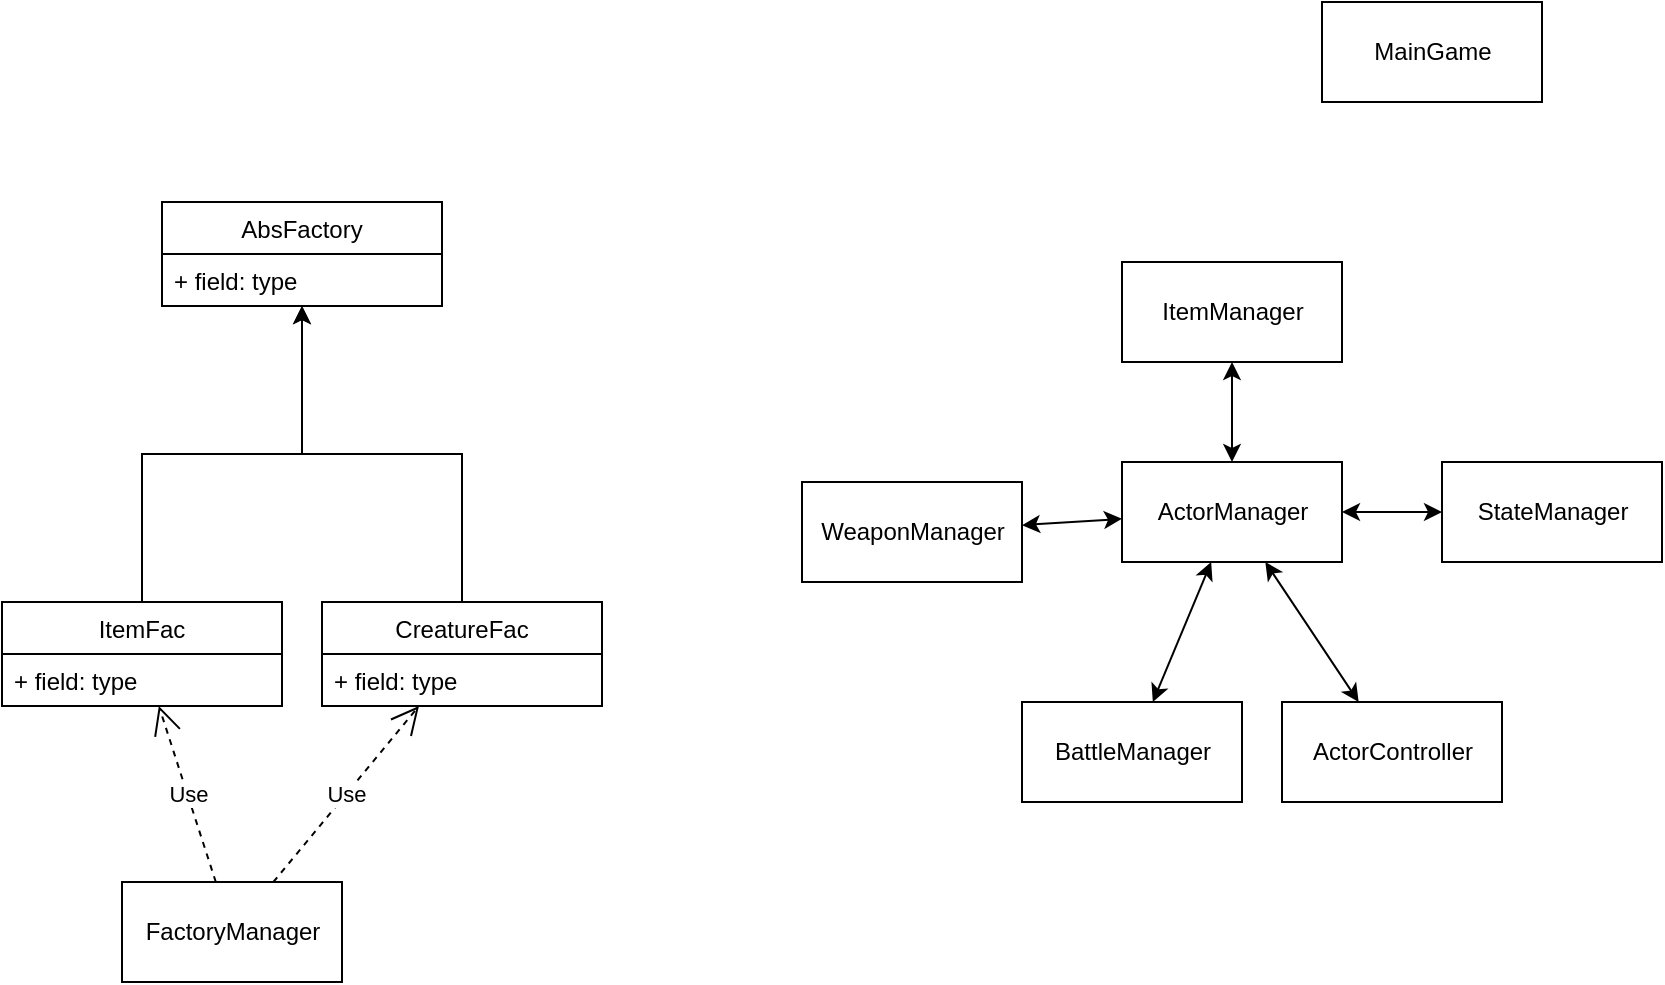 <mxfile version="12.7.9" type="github">
  <diagram name="Page-1" id="9f46799a-70d6-7492-0946-bef42562c5a5">
    <mxGraphModel dx="461" dy="654" grid="1" gridSize="10" guides="1" tooltips="1" connect="1" arrows="1" fold="1" page="1" pageScale="1" pageWidth="1100" pageHeight="850" background="#ffffff" math="0" shadow="0">
      <root>
        <mxCell id="0" />
        <mxCell id="1" parent="0" />
        <mxCell id="ZAulG_bHDL-cS3uMdSec-1" value="MainGame" style="html=1;" vertex="1" parent="1">
          <mxGeometry x="750" y="180" width="110" height="50" as="geometry" />
        </mxCell>
        <mxCell id="ZAulG_bHDL-cS3uMdSec-3" value="FactoryManager" style="html=1;" vertex="1" parent="1">
          <mxGeometry x="150" y="620" width="110" height="50" as="geometry" />
        </mxCell>
        <mxCell id="ZAulG_bHDL-cS3uMdSec-8" value="AbsFactory" style="swimlane;fontStyle=0;childLayout=stackLayout;horizontal=1;startSize=26;fillColor=none;horizontalStack=0;resizeParent=1;resizeParentMax=0;resizeLast=0;collapsible=1;marginBottom=0;" vertex="1" parent="1">
          <mxGeometry x="170" y="280" width="140" height="52" as="geometry" />
        </mxCell>
        <mxCell id="ZAulG_bHDL-cS3uMdSec-10" value="+ field: type" style="text;strokeColor=none;fillColor=none;align=left;verticalAlign=top;spacingLeft=4;spacingRight=4;overflow=hidden;rotatable=0;points=[[0,0.5],[1,0.5]];portConstraint=eastwest;" vertex="1" parent="ZAulG_bHDL-cS3uMdSec-8">
          <mxGeometry y="26" width="140" height="26" as="geometry" />
        </mxCell>
        <mxCell id="ZAulG_bHDL-cS3uMdSec-15" style="edgeStyle=orthogonalEdgeStyle;rounded=0;orthogonalLoop=1;jettySize=auto;html=1;" edge="1" parent="1" source="ZAulG_bHDL-cS3uMdSec-13" target="ZAulG_bHDL-cS3uMdSec-8">
          <mxGeometry relative="1" as="geometry" />
        </mxCell>
        <mxCell id="ZAulG_bHDL-cS3uMdSec-13" value="ItemFac" style="swimlane;fontStyle=0;childLayout=stackLayout;horizontal=1;startSize=26;fillColor=none;horizontalStack=0;resizeParent=1;resizeParentMax=0;resizeLast=0;collapsible=1;marginBottom=0;" vertex="1" parent="1">
          <mxGeometry x="90" y="480" width="140" height="52" as="geometry" />
        </mxCell>
        <mxCell id="ZAulG_bHDL-cS3uMdSec-14" value="+ field: type" style="text;strokeColor=none;fillColor=none;align=left;verticalAlign=top;spacingLeft=4;spacingRight=4;overflow=hidden;rotatable=0;points=[[0,0.5],[1,0.5]];portConstraint=eastwest;" vertex="1" parent="ZAulG_bHDL-cS3uMdSec-13">
          <mxGeometry y="26" width="140" height="26" as="geometry" />
        </mxCell>
        <mxCell id="ZAulG_bHDL-cS3uMdSec-18" style="edgeStyle=orthogonalEdgeStyle;rounded=0;orthogonalLoop=1;jettySize=auto;html=1;" edge="1" parent="1" source="ZAulG_bHDL-cS3uMdSec-16" target="ZAulG_bHDL-cS3uMdSec-8">
          <mxGeometry relative="1" as="geometry" />
        </mxCell>
        <mxCell id="ZAulG_bHDL-cS3uMdSec-16" value="CreatureFac" style="swimlane;fontStyle=0;childLayout=stackLayout;horizontal=1;startSize=26;fillColor=none;horizontalStack=0;resizeParent=1;resizeParentMax=0;resizeLast=0;collapsible=1;marginBottom=0;" vertex="1" parent="1">
          <mxGeometry x="250" y="480" width="140" height="52" as="geometry" />
        </mxCell>
        <mxCell id="ZAulG_bHDL-cS3uMdSec-17" value="+ field: type" style="text;strokeColor=none;fillColor=none;align=left;verticalAlign=top;spacingLeft=4;spacingRight=4;overflow=hidden;rotatable=0;points=[[0,0.5],[1,0.5]];portConstraint=eastwest;" vertex="1" parent="ZAulG_bHDL-cS3uMdSec-16">
          <mxGeometry y="26" width="140" height="26" as="geometry" />
        </mxCell>
        <mxCell id="ZAulG_bHDL-cS3uMdSec-19" value="Use" style="endArrow=open;endSize=12;dashed=1;html=1;" edge="1" parent="1" source="ZAulG_bHDL-cS3uMdSec-3" target="ZAulG_bHDL-cS3uMdSec-13">
          <mxGeometry width="160" relative="1" as="geometry">
            <mxPoint x="10" y="630" as="sourcePoint" />
            <mxPoint x="170" y="630" as="targetPoint" />
          </mxGeometry>
        </mxCell>
        <mxCell id="ZAulG_bHDL-cS3uMdSec-20" value="Use" style="endArrow=open;endSize=12;dashed=1;html=1;" edge="1" parent="1" source="ZAulG_bHDL-cS3uMdSec-3" target="ZAulG_bHDL-cS3uMdSec-16">
          <mxGeometry width="160" relative="1" as="geometry">
            <mxPoint x="20" y="640" as="sourcePoint" />
            <mxPoint x="180" y="640" as="targetPoint" />
          </mxGeometry>
        </mxCell>
        <mxCell id="ZAulG_bHDL-cS3uMdSec-21" value="ActorManager" style="html=1;" vertex="1" parent="1">
          <mxGeometry x="650" y="410" width="110" height="50" as="geometry" />
        </mxCell>
        <mxCell id="ZAulG_bHDL-cS3uMdSec-22" value="BattleManager" style="html=1;" vertex="1" parent="1">
          <mxGeometry x="600" y="530" width="110" height="50" as="geometry" />
        </mxCell>
        <mxCell id="ZAulG_bHDL-cS3uMdSec-23" value="ActorController" style="html=1;" vertex="1" parent="1">
          <mxGeometry x="730" y="530" width="110" height="50" as="geometry" />
        </mxCell>
        <mxCell id="ZAulG_bHDL-cS3uMdSec-24" value="WeaponManager" style="html=1;" vertex="1" parent="1">
          <mxGeometry x="490" y="420" width="110" height="50" as="geometry" />
        </mxCell>
        <mxCell id="ZAulG_bHDL-cS3uMdSec-25" value="StateManager" style="html=1;" vertex="1" parent="1">
          <mxGeometry x="810" y="410" width="110" height="50" as="geometry" />
        </mxCell>
        <mxCell id="ZAulG_bHDL-cS3uMdSec-27" value="" style="endArrow=classic;startArrow=classic;html=1;" edge="1" parent="1" source="ZAulG_bHDL-cS3uMdSec-22" target="ZAulG_bHDL-cS3uMdSec-21">
          <mxGeometry width="50" height="50" relative="1" as="geometry">
            <mxPoint x="690" y="530" as="sourcePoint" />
            <mxPoint x="740" y="480" as="targetPoint" />
          </mxGeometry>
        </mxCell>
        <mxCell id="ZAulG_bHDL-cS3uMdSec-28" value="" style="endArrow=classic;startArrow=classic;html=1;" edge="1" parent="1" source="ZAulG_bHDL-cS3uMdSec-23" target="ZAulG_bHDL-cS3uMdSec-21">
          <mxGeometry width="50" height="50" relative="1" as="geometry">
            <mxPoint x="700" y="540" as="sourcePoint" />
            <mxPoint x="711.053" y="470" as="targetPoint" />
          </mxGeometry>
        </mxCell>
        <mxCell id="ZAulG_bHDL-cS3uMdSec-29" value="" style="endArrow=classic;startArrow=classic;html=1;" edge="1" parent="1" source="ZAulG_bHDL-cS3uMdSec-24" target="ZAulG_bHDL-cS3uMdSec-21">
          <mxGeometry width="50" height="50" relative="1" as="geometry">
            <mxPoint x="710" y="550" as="sourcePoint" />
            <mxPoint x="721.053" y="480" as="targetPoint" />
          </mxGeometry>
        </mxCell>
        <mxCell id="ZAulG_bHDL-cS3uMdSec-30" value="" style="endArrow=classic;startArrow=classic;html=1;" edge="1" parent="1" source="ZAulG_bHDL-cS3uMdSec-25" target="ZAulG_bHDL-cS3uMdSec-21">
          <mxGeometry width="50" height="50" relative="1" as="geometry">
            <mxPoint x="720" y="560" as="sourcePoint" />
            <mxPoint x="731.053" y="490" as="targetPoint" />
          </mxGeometry>
        </mxCell>
        <mxCell id="ZAulG_bHDL-cS3uMdSec-31" value="ItemManager" style="html=1;" vertex="1" parent="1">
          <mxGeometry x="650" y="310" width="110" height="50" as="geometry" />
        </mxCell>
        <mxCell id="ZAulG_bHDL-cS3uMdSec-32" value="" style="endArrow=classic;startArrow=classic;html=1;" edge="1" parent="1" source="ZAulG_bHDL-cS3uMdSec-31" target="ZAulG_bHDL-cS3uMdSec-21">
          <mxGeometry width="50" height="50" relative="1" as="geometry">
            <mxPoint x="610" y="451.562" as="sourcePoint" />
            <mxPoint x="660" y="448.438" as="targetPoint" />
          </mxGeometry>
        </mxCell>
      </root>
    </mxGraphModel>
  </diagram>
</mxfile>

